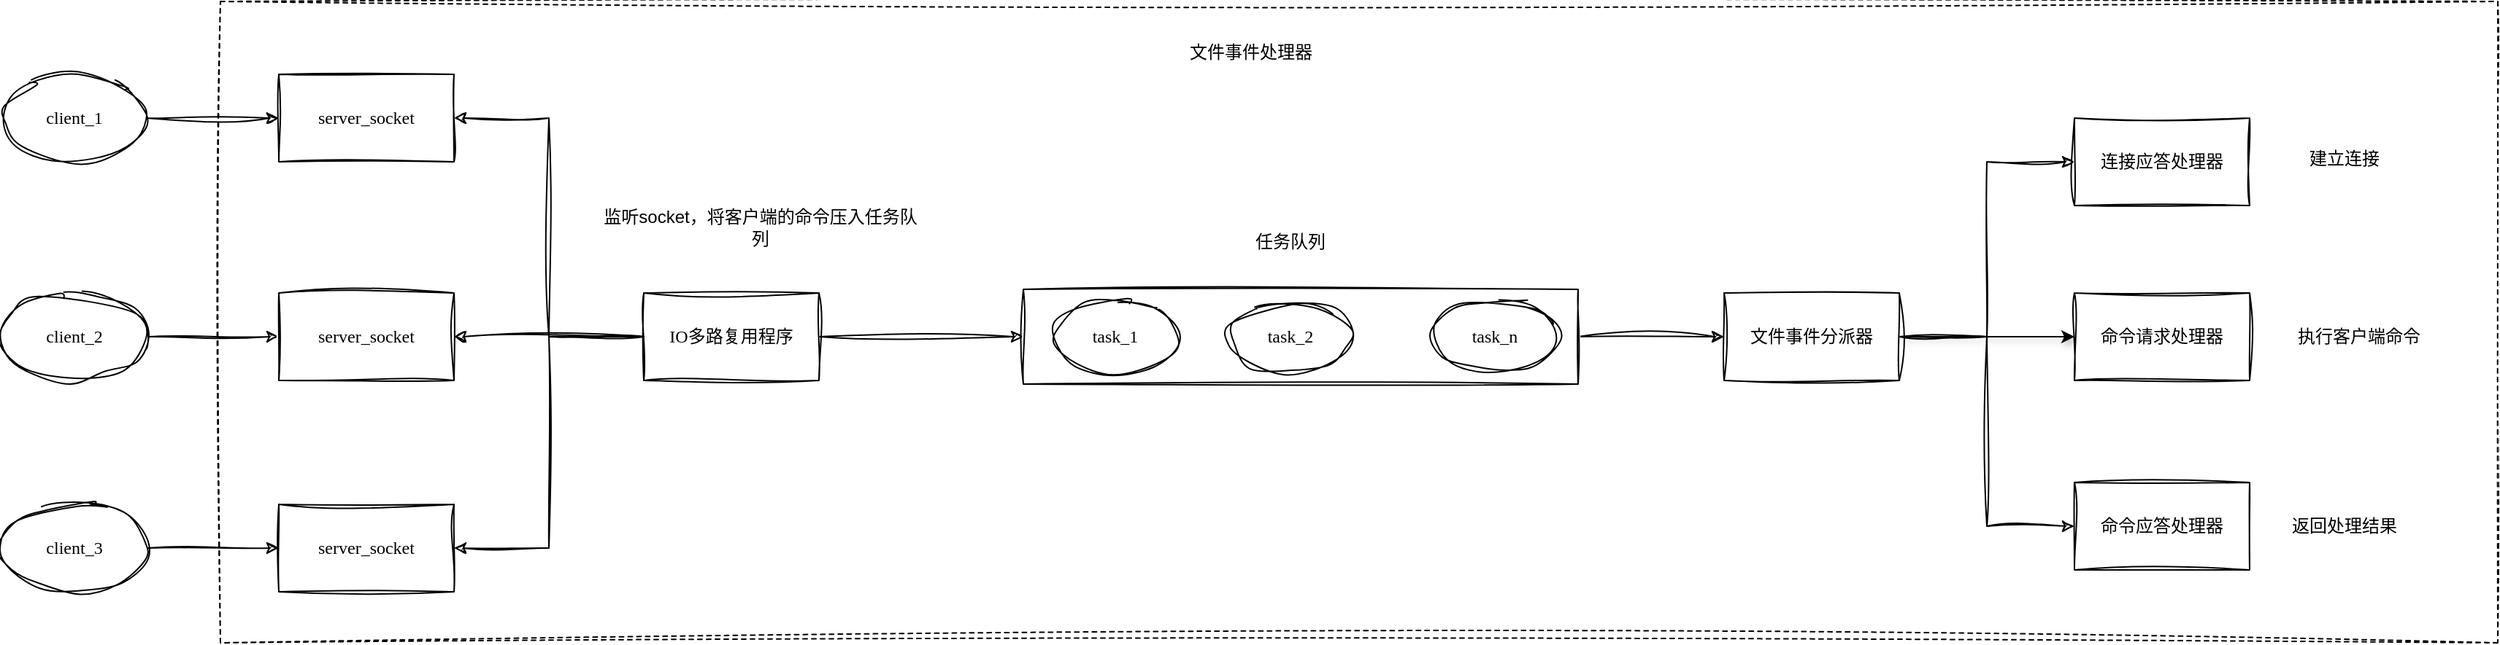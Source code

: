 <mxfile version="21.1.5" type="device">
  <diagram name="第 1 页" id="gWLdxzbueRxqh6RLFOWJ">
    <mxGraphModel dx="1306" dy="836" grid="1" gridSize="10" guides="1" tooltips="1" connect="1" arrows="1" fold="1" page="1" pageScale="1" pageWidth="827" pageHeight="1169" math="0" shadow="0">
      <root>
        <mxCell id="0" />
        <mxCell id="1" parent="0" />
        <mxCell id="zn6yM7T_WwumPO9jG0a1-1" value="" style="rounded=0;whiteSpace=wrap;html=1;dashed=1;sketch=1;curveFitting=1;jiggle=2;" vertex="1" parent="1">
          <mxGeometry x="180" y="240" width="1560" height="440" as="geometry" />
        </mxCell>
        <mxCell id="b46OmU9JXOE_83SYl6j_-10" style="edgeStyle=orthogonalEdgeStyle;rounded=0;orthogonalLoop=1;jettySize=auto;html=1;exitX=1;exitY=0.5;exitDx=0;exitDy=0;exitPerimeter=0;sketch=1;curveFitting=1;jiggle=2;" parent="1" source="b46OmU9JXOE_83SYl6j_-1" target="b46OmU9JXOE_83SYl6j_-5" edge="1">
          <mxGeometry relative="1" as="geometry" />
        </mxCell>
        <mxCell id="b46OmU9JXOE_83SYl6j_-1" value="&lt;font face=&quot;Comic Sans MS&quot;&gt;client_1&lt;/font&gt;" style="strokeWidth=1;html=1;shape=mxgraph.flowchart.start_1;whiteSpace=wrap;shadow=0;sketch=1;curveFitting=1;jiggle=2;" parent="1" vertex="1">
          <mxGeometry x="30" y="290" width="100" height="60" as="geometry" />
        </mxCell>
        <mxCell id="b46OmU9JXOE_83SYl6j_-11" style="edgeStyle=orthogonalEdgeStyle;rounded=0;orthogonalLoop=1;jettySize=auto;html=1;exitX=1;exitY=0.5;exitDx=0;exitDy=0;exitPerimeter=0;sketch=1;curveFitting=1;jiggle=2;" parent="1" source="b46OmU9JXOE_83SYl6j_-2" target="b46OmU9JXOE_83SYl6j_-7" edge="1">
          <mxGeometry relative="1" as="geometry" />
        </mxCell>
        <mxCell id="b46OmU9JXOE_83SYl6j_-2" value="&lt;font face=&quot;Comic Sans MS&quot;&gt;client_2&lt;/font&gt;" style="strokeWidth=1;html=1;shape=mxgraph.flowchart.start_1;whiteSpace=wrap;shadow=0;sketch=1;curveFitting=1;jiggle=2;" parent="1" vertex="1">
          <mxGeometry x="30" y="440" width="100" height="60" as="geometry" />
        </mxCell>
        <mxCell id="b46OmU9JXOE_83SYl6j_-12" style="edgeStyle=orthogonalEdgeStyle;rounded=0;orthogonalLoop=1;jettySize=auto;html=1;exitX=1;exitY=0.5;exitDx=0;exitDy=0;exitPerimeter=0;entryX=0;entryY=0.5;entryDx=0;entryDy=0;sketch=1;curveFitting=1;jiggle=2;" parent="1" source="b46OmU9JXOE_83SYl6j_-3" target="b46OmU9JXOE_83SYl6j_-8" edge="1">
          <mxGeometry relative="1" as="geometry" />
        </mxCell>
        <mxCell id="b46OmU9JXOE_83SYl6j_-3" value="&lt;font face=&quot;Comic Sans MS&quot;&gt;client_3&lt;/font&gt;" style="strokeWidth=1;html=1;shape=mxgraph.flowchart.start_1;whiteSpace=wrap;shadow=0;sketch=1;curveFitting=1;jiggle=2;" parent="1" vertex="1">
          <mxGeometry x="30" y="585" width="100" height="60" as="geometry" />
        </mxCell>
        <mxCell id="b46OmU9JXOE_83SYl6j_-5" value="&lt;font face=&quot;Comic Sans MS&quot;&gt;server_socket&lt;/font&gt;" style="rounded=0;whiteSpace=wrap;html=1;shadow=0;sketch=1;curveFitting=1;jiggle=2;" parent="1" vertex="1">
          <mxGeometry x="220" y="290" width="120" height="60" as="geometry" />
        </mxCell>
        <mxCell id="b46OmU9JXOE_83SYl6j_-7" value="&lt;font face=&quot;Comic Sans MS&quot;&gt;server_socket&lt;/font&gt;" style="rounded=0;whiteSpace=wrap;html=1;shadow=0;sketch=1;curveFitting=1;jiggle=2;" parent="1" vertex="1">
          <mxGeometry x="220" y="440" width="120" height="60" as="geometry" />
        </mxCell>
        <mxCell id="b46OmU9JXOE_83SYl6j_-8" value="&lt;font face=&quot;Comic Sans MS&quot;&gt;server_socket&lt;/font&gt;" style="rounded=0;whiteSpace=wrap;html=1;shadow=0;sketch=1;curveFitting=1;jiggle=2;" parent="1" vertex="1">
          <mxGeometry x="220" y="585" width="120" height="60" as="geometry" />
        </mxCell>
        <mxCell id="b46OmU9JXOE_83SYl6j_-13" style="edgeStyle=orthogonalEdgeStyle;rounded=0;orthogonalLoop=1;jettySize=auto;html=1;exitX=0;exitY=0.5;exitDx=0;exitDy=0;entryX=1;entryY=0.5;entryDx=0;entryDy=0;sketch=1;curveFitting=1;jiggle=2;" parent="1" source="b46OmU9JXOE_83SYl6j_-9" target="b46OmU9JXOE_83SYl6j_-5" edge="1">
          <mxGeometry relative="1" as="geometry" />
        </mxCell>
        <mxCell id="b46OmU9JXOE_83SYl6j_-14" style="edgeStyle=orthogonalEdgeStyle;rounded=0;orthogonalLoop=1;jettySize=auto;html=1;exitX=0;exitY=0.5;exitDx=0;exitDy=0;sketch=1;curveFitting=1;jiggle=2;" parent="1" source="b46OmU9JXOE_83SYl6j_-9" target="b46OmU9JXOE_83SYl6j_-7" edge="1">
          <mxGeometry relative="1" as="geometry" />
        </mxCell>
        <mxCell id="b46OmU9JXOE_83SYl6j_-15" style="edgeStyle=orthogonalEdgeStyle;rounded=0;orthogonalLoop=1;jettySize=auto;html=1;exitX=0;exitY=0.5;exitDx=0;exitDy=0;entryX=1;entryY=0.5;entryDx=0;entryDy=0;sketch=1;curveFitting=1;jiggle=2;" parent="1" source="b46OmU9JXOE_83SYl6j_-9" target="b46OmU9JXOE_83SYl6j_-8" edge="1">
          <mxGeometry relative="1" as="geometry" />
        </mxCell>
        <mxCell id="b46OmU9JXOE_83SYl6j_-17" style="edgeStyle=orthogonalEdgeStyle;rounded=0;orthogonalLoop=1;jettySize=auto;html=1;exitX=1;exitY=0.5;exitDx=0;exitDy=0;sketch=1;curveFitting=1;jiggle=2;" parent="1" source="b46OmU9JXOE_83SYl6j_-9" target="b46OmU9JXOE_83SYl6j_-16" edge="1">
          <mxGeometry relative="1" as="geometry" />
        </mxCell>
        <mxCell id="b46OmU9JXOE_83SYl6j_-9" value="&lt;font face=&quot;Comic Sans MS&quot;&gt;IO多路复用程序&lt;/font&gt;" style="rounded=0;whiteSpace=wrap;html=1;shadow=0;sketch=1;curveFitting=1;jiggle=2;" parent="1" vertex="1">
          <mxGeometry x="470" y="440" width="120" height="60" as="geometry" />
        </mxCell>
        <mxCell id="b46OmU9JXOE_83SYl6j_-22" style="edgeStyle=orthogonalEdgeStyle;rounded=0;orthogonalLoop=1;jettySize=auto;html=1;exitX=1;exitY=0.5;exitDx=0;exitDy=0;sketch=1;curveFitting=1;jiggle=2;" parent="1" source="b46OmU9JXOE_83SYl6j_-16" target="b46OmU9JXOE_83SYl6j_-21" edge="1">
          <mxGeometry relative="1" as="geometry" />
        </mxCell>
        <mxCell id="b46OmU9JXOE_83SYl6j_-16" value="" style="rounded=0;whiteSpace=wrap;html=1;shadow=0;sketch=1;curveFitting=1;jiggle=2;" parent="1" vertex="1">
          <mxGeometry x="730" y="437.5" width="380" height="65" as="geometry" />
        </mxCell>
        <mxCell id="b46OmU9JXOE_83SYl6j_-18" value="&lt;font face=&quot;Comic Sans MS&quot;&gt;task_1&lt;/font&gt;" style="ellipse;whiteSpace=wrap;html=1;sketch=1;curveFitting=1;jiggle=2;" parent="1" vertex="1">
          <mxGeometry x="750" y="445" width="86" height="50" as="geometry" />
        </mxCell>
        <mxCell id="b46OmU9JXOE_83SYl6j_-19" value="&lt;font face=&quot;Comic Sans MS&quot;&gt;task_2&lt;/font&gt;" style="ellipse;whiteSpace=wrap;html=1;sketch=1;curveFitting=1;jiggle=2;" parent="1" vertex="1">
          <mxGeometry x="870" y="445" width="86" height="50" as="geometry" />
        </mxCell>
        <mxCell id="b46OmU9JXOE_83SYl6j_-20" value="&lt;font face=&quot;Comic Sans MS&quot;&gt;task_n&lt;/font&gt;" style="ellipse;whiteSpace=wrap;html=1;sketch=1;curveFitting=1;jiggle=2;" parent="1" vertex="1">
          <mxGeometry x="1010" y="445" width="86" height="50" as="geometry" />
        </mxCell>
        <mxCell id="b46OmU9JXOE_83SYl6j_-26" style="edgeStyle=orthogonalEdgeStyle;rounded=0;orthogonalLoop=1;jettySize=auto;html=1;exitX=1;exitY=0.5;exitDx=0;exitDy=0;entryX=0;entryY=0.5;entryDx=0;entryDy=0;sketch=1;curveFitting=1;jiggle=2;" parent="1" source="b46OmU9JXOE_83SYl6j_-21" target="b46OmU9JXOE_83SYl6j_-23" edge="1">
          <mxGeometry relative="1" as="geometry" />
        </mxCell>
        <mxCell id="b46OmU9JXOE_83SYl6j_-27" style="edgeStyle=orthogonalEdgeStyle;rounded=0;orthogonalLoop=1;jettySize=auto;html=1;exitX=1;exitY=0.5;exitDx=0;exitDy=0;shadow=1;" parent="1" source="b46OmU9JXOE_83SYl6j_-21" target="b46OmU9JXOE_83SYl6j_-24" edge="1">
          <mxGeometry relative="1" as="geometry" />
        </mxCell>
        <mxCell id="b46OmU9JXOE_83SYl6j_-28" style="edgeStyle=orthogonalEdgeStyle;rounded=0;orthogonalLoop=1;jettySize=auto;html=1;exitX=1;exitY=0.5;exitDx=0;exitDy=0;entryX=0;entryY=0.5;entryDx=0;entryDy=0;shadow=0;sketch=1;curveFitting=1;jiggle=2;" parent="1" source="b46OmU9JXOE_83SYl6j_-21" target="b46OmU9JXOE_83SYl6j_-25" edge="1">
          <mxGeometry relative="1" as="geometry" />
        </mxCell>
        <mxCell id="b46OmU9JXOE_83SYl6j_-21" value="&lt;font face=&quot;Comic Sans MS&quot;&gt;文件事件分派器&lt;/font&gt;" style="rounded=0;whiteSpace=wrap;html=1;shadow=0;sketch=1;curveFitting=1;jiggle=2;" parent="1" vertex="1">
          <mxGeometry x="1210" y="440" width="120" height="60" as="geometry" />
        </mxCell>
        <mxCell id="b46OmU9JXOE_83SYl6j_-23" value="&lt;font face=&quot;Comic Sans MS&quot;&gt;连接应答处理器&lt;/font&gt;" style="rounded=0;whiteSpace=wrap;html=1;shadow=0;sketch=1;curveFitting=1;jiggle=2;" parent="1" vertex="1">
          <mxGeometry x="1450" y="320" width="120" height="60" as="geometry" />
        </mxCell>
        <mxCell id="b46OmU9JXOE_83SYl6j_-24" value="&lt;font face=&quot;Comic Sans MS&quot;&gt;命令请求处理器&lt;/font&gt;" style="rounded=0;whiteSpace=wrap;html=1;shadow=0;sketch=1;curveFitting=1;jiggle=2;" parent="1" vertex="1">
          <mxGeometry x="1450" y="440" width="120" height="60" as="geometry" />
        </mxCell>
        <mxCell id="b46OmU9JXOE_83SYl6j_-25" value="&lt;font face=&quot;Comic Sans MS&quot;&gt;命令应答处理器&lt;/font&gt;" style="rounded=0;whiteSpace=wrap;html=1;shadow=0;sketch=1;curveFitting=1;jiggle=2;" parent="1" vertex="1">
          <mxGeometry x="1450" y="570" width="120" height="60" as="geometry" />
        </mxCell>
        <mxCell id="b46OmU9JXOE_83SYl6j_-29" value="监听socket，将客户端的命令压入任务队列" style="text;html=1;strokeColor=none;fillColor=none;align=center;verticalAlign=middle;whiteSpace=wrap;rounded=0;" parent="1" vertex="1">
          <mxGeometry x="440" y="380" width="220" height="30" as="geometry" />
        </mxCell>
        <mxCell id="b46OmU9JXOE_83SYl6j_-30" value="任务队列" style="text;html=1;strokeColor=none;fillColor=none;align=center;verticalAlign=middle;whiteSpace=wrap;rounded=0;" parent="1" vertex="1">
          <mxGeometry x="803" y="390" width="220" height="30" as="geometry" />
        </mxCell>
        <mxCell id="b46OmU9JXOE_83SYl6j_-31" value="建立连接" style="text;html=1;strokeColor=none;fillColor=none;align=center;verticalAlign=middle;whiteSpace=wrap;rounded=0;" parent="1" vertex="1">
          <mxGeometry x="1590" y="335" width="90" height="25" as="geometry" />
        </mxCell>
        <mxCell id="b46OmU9JXOE_83SYl6j_-32" value="执行客户端命令" style="text;html=1;strokeColor=none;fillColor=none;align=center;verticalAlign=middle;whiteSpace=wrap;rounded=0;" parent="1" vertex="1">
          <mxGeometry x="1600" y="457.5" width="90" height="25" as="geometry" />
        </mxCell>
        <mxCell id="b46OmU9JXOE_83SYl6j_-33" value="返回处理结果" style="text;html=1;strokeColor=none;fillColor=none;align=center;verticalAlign=middle;whiteSpace=wrap;rounded=0;" parent="1" vertex="1">
          <mxGeometry x="1590" y="587.5" width="90" height="25" as="geometry" />
        </mxCell>
        <mxCell id="zn6yM7T_WwumPO9jG0a1-2" value="文件事件处理器" style="text;html=1;strokeColor=none;fillColor=none;align=center;verticalAlign=middle;whiteSpace=wrap;rounded=0;" vertex="1" parent="1">
          <mxGeometry x="816" y="260" width="140" height="30" as="geometry" />
        </mxCell>
      </root>
    </mxGraphModel>
  </diagram>
</mxfile>
